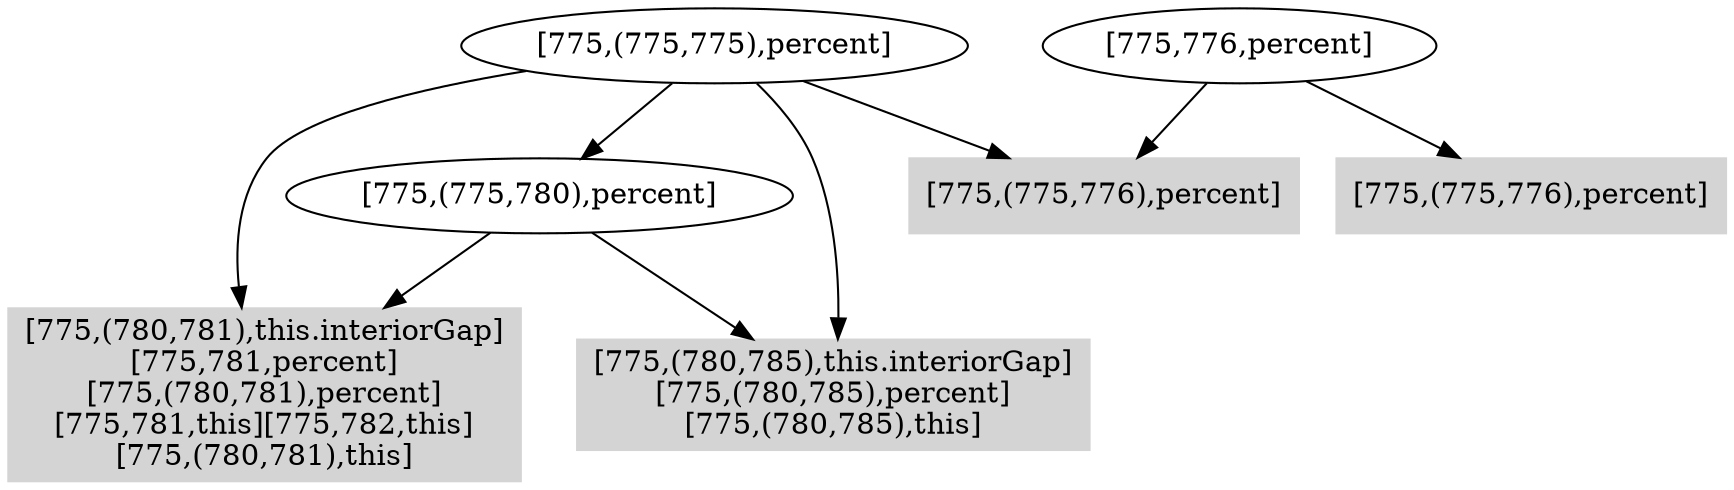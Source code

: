 digraph { 
3821 [shape=box,style=filled,color=".0 .0 .83",label="[775,(780,781),this.interiorGap]\n[775,781,percent]\n[775,(780,781),percent]\n[775,781,this][775,782,this]\n[775,(780,781),this]"];
3822 [shape=box,style=filled,color=".0 .0 .83",label="[775,(780,785),this.interiorGap]\n[775,(780,785),percent]\n[775,(780,785),this]"];
3823 [shape=box,style=filled,color=".0 .0 .83",label="[775,(775,776),percent]"];
3824 [label="[775,(775,780),percent]"];
3825 [label="[775,(775,775),percent]"];
3826 [shape=box,style=filled,color=".0 .0 .83",label="[775,(775,776),percent]"];
3827 [label="[775,776,percent]"];
3824 -> 3821;
3824 -> 3822;
3825 -> 3821;
3825 -> 3822;
3825 -> 3823;
3825 -> 3824;
3827 -> 3823;
3827 -> 3826;
}